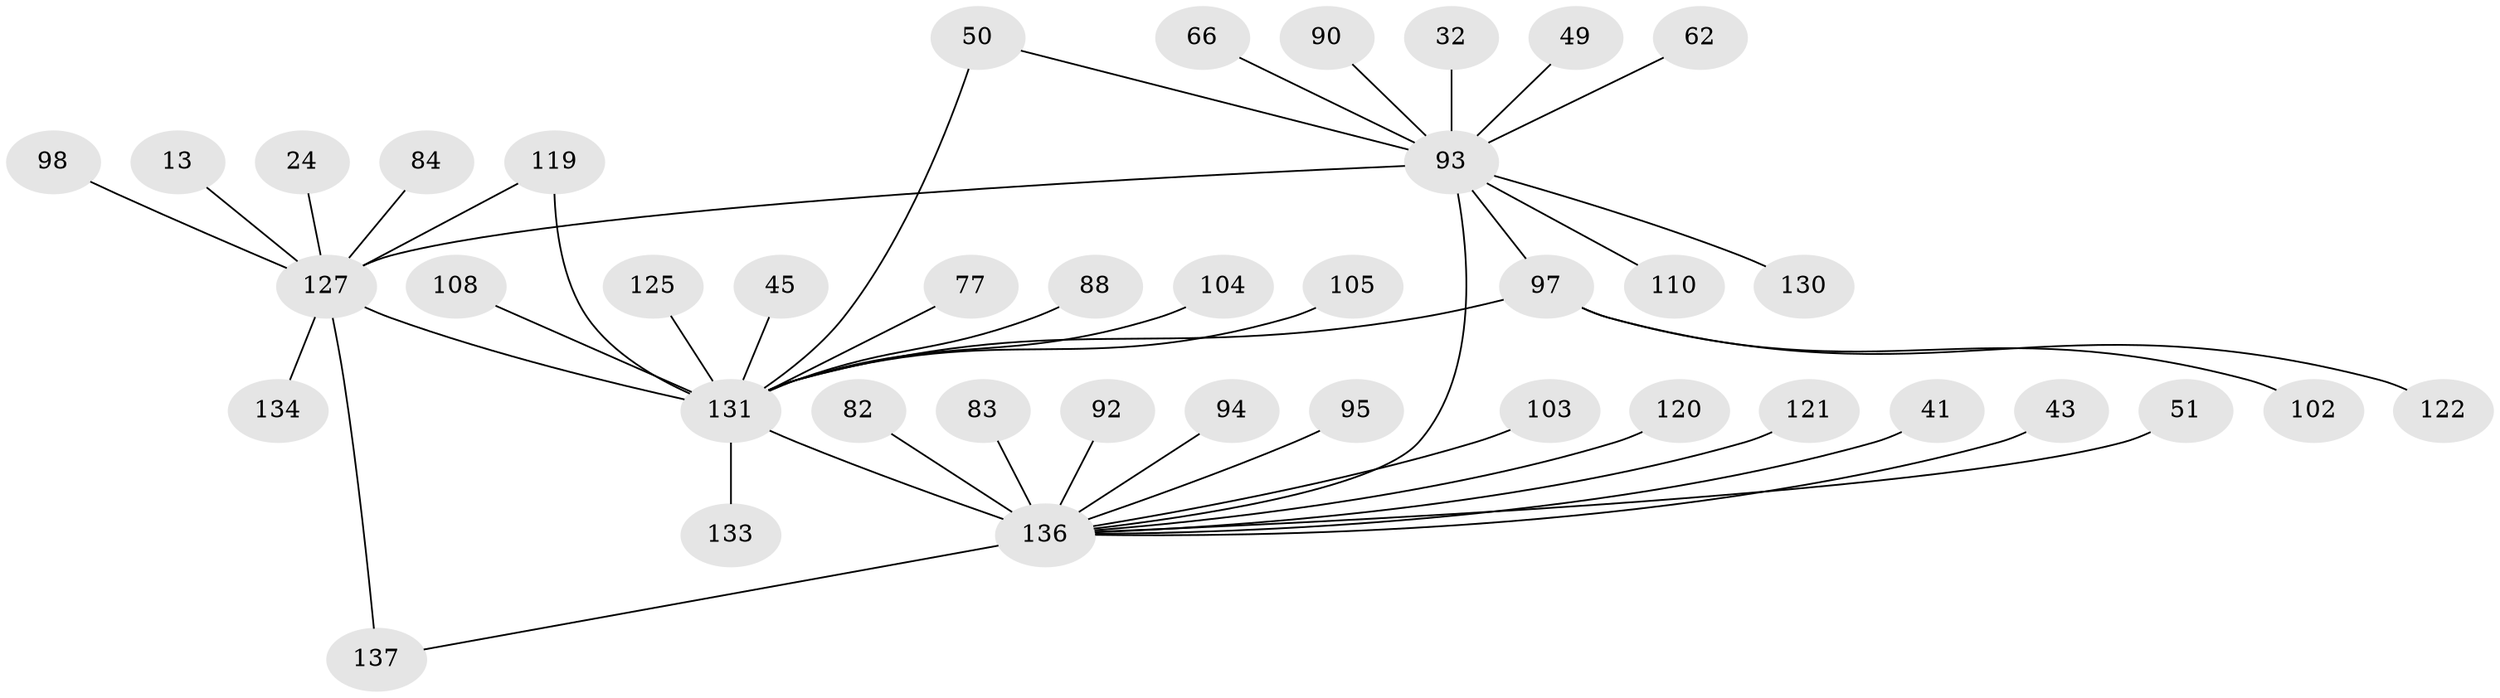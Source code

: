 // original degree distribution, {11: 0.0072992700729927005, 4: 0.08029197080291971, 20: 0.0072992700729927005, 6: 0.029197080291970802, 12: 0.0072992700729927005, 7: 0.021897810218978103, 5: 0.058394160583941604, 2: 0.24817518248175183, 1: 0.45985401459854014, 8: 0.014598540145985401, 3: 0.06569343065693431}
// Generated by graph-tools (version 1.1) at 2025/50/03/04/25 21:50:32]
// undirected, 41 vertices, 45 edges
graph export_dot {
graph [start="1"]
  node [color=gray90,style=filled];
  13;
  24;
  32;
  41;
  43;
  45;
  49;
  50;
  51;
  62;
  66;
  77;
  82;
  83;
  84;
  88;
  90 [super="+59"];
  92;
  93 [super="+71+3+22"];
  94;
  95;
  97 [super="+20+5+16"];
  98;
  102;
  103 [super="+100"];
  104;
  105;
  108;
  110;
  119 [super="+116"];
  120;
  121;
  122;
  125;
  127 [super="+10+2+33"];
  130 [super="+15+54"];
  131 [super="+39+73+114+115+129"];
  133 [super="+76"];
  134;
  136 [super="+26+87+126+65+135+132"];
  137 [super="+112+118"];
  13 -- 127;
  24 -- 127;
  32 -- 93;
  41 -- 136;
  43 -- 136;
  45 -- 131;
  49 -- 93;
  50 -- 93;
  50 -- 131;
  51 -- 136;
  62 -- 93;
  66 -- 93;
  77 -- 131;
  82 -- 136;
  83 -- 136;
  84 -- 127;
  88 -- 131;
  90 -- 93;
  92 -- 136;
  93 -- 127 [weight=3];
  93 -- 97 [weight=2];
  93 -- 130;
  93 -- 136 [weight=5];
  93 -- 110;
  94 -- 136;
  95 -- 136;
  97 -- 102;
  97 -- 122;
  97 -- 131 [weight=5];
  98 -- 127;
  103 -- 136;
  104 -- 131;
  105 -- 131;
  108 -- 131;
  119 -- 127 [weight=2];
  119 -- 131;
  120 -- 136;
  121 -- 136;
  125 -- 131;
  127 -- 134;
  127 -- 131 [weight=7];
  127 -- 137 [weight=2];
  131 -- 136 [weight=11];
  131 -- 133;
  136 -- 137;
}
